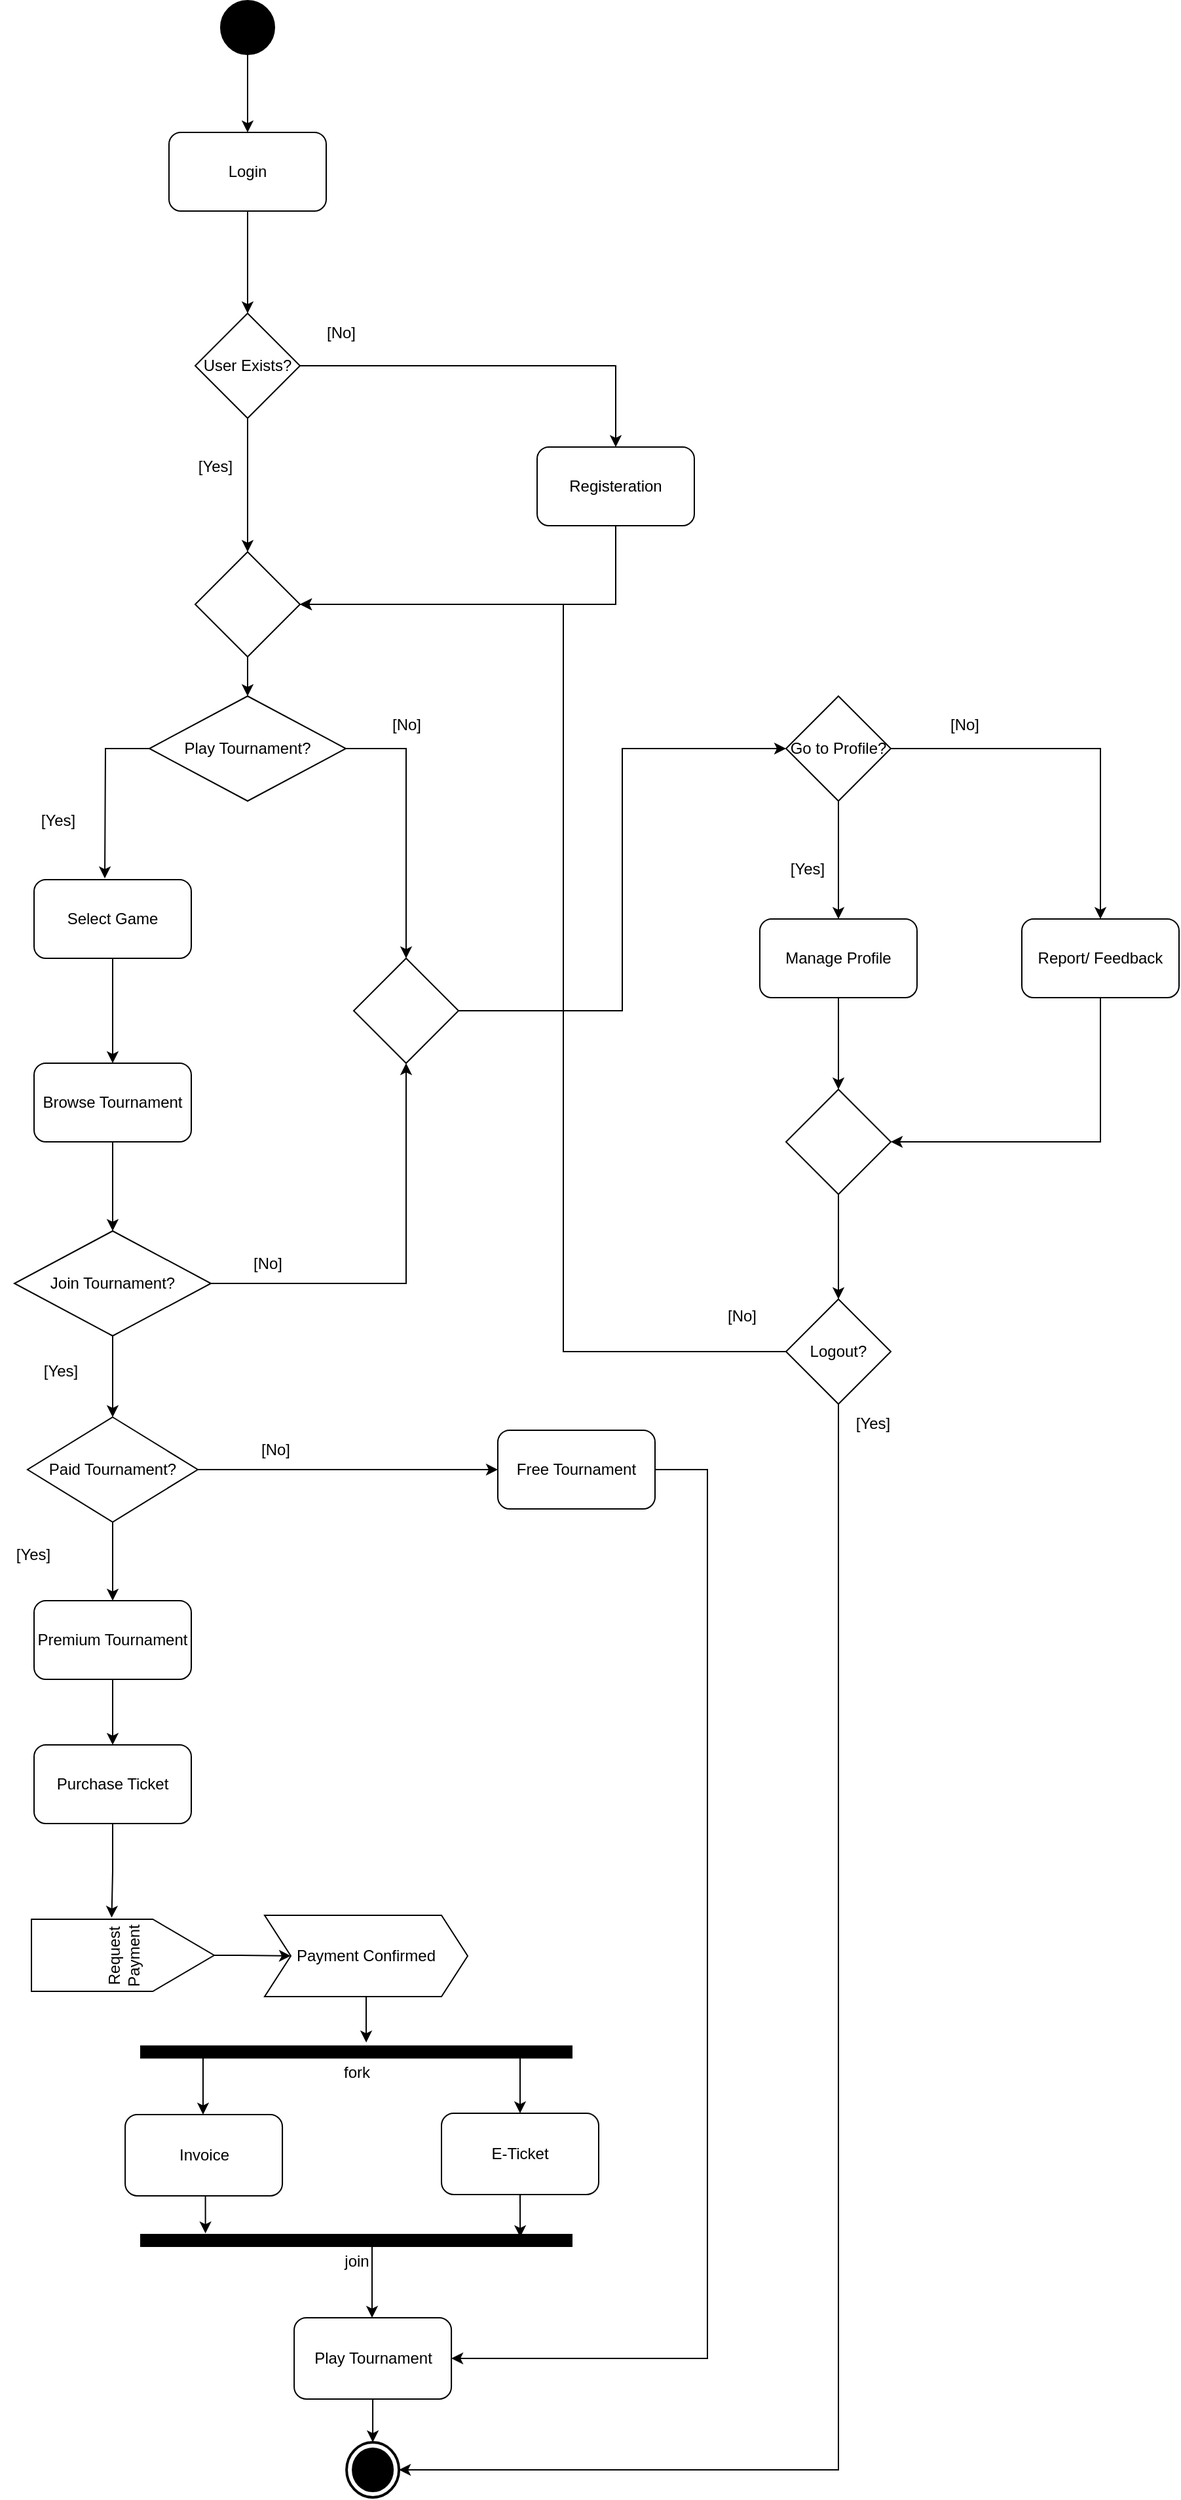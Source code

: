 <mxfile version="23.1.5" type="github">
  <diagram name="Page-1" id="WYeZ03OZh9MzMWwN2SaN">
    <mxGraphModel dx="2150" dy="928" grid="1" gridSize="10" guides="1" tooltips="1" connect="1" arrows="1" fold="1" page="1" pageScale="1" pageWidth="850" pageHeight="1100" math="0" shadow="0">
      <root>
        <mxCell id="0" />
        <mxCell id="1" parent="0" />
        <mxCell id="nLukYEJaO9A_2Sa6ZPfK-4" style="edgeStyle=orthogonalEdgeStyle;rounded=0;orthogonalLoop=1;jettySize=auto;html=1;exitX=0.5;exitY=1;exitDx=0;exitDy=0;entryX=0.5;entryY=0;entryDx=0;entryDy=0;" edge="1" parent="1" source="nLukYEJaO9A_2Sa6ZPfK-1" target="nLukYEJaO9A_2Sa6ZPfK-2">
          <mxGeometry relative="1" as="geometry" />
        </mxCell>
        <mxCell id="nLukYEJaO9A_2Sa6ZPfK-1" value="" style="shape=ellipse;html=1;fillColor=#000000;strokeWidth=2;verticalLabelPosition=bottom;verticalAlignment=top;perimeter=ellipsePerimeter;" vertex="1" parent="1">
          <mxGeometry x="399" y="30" width="40" height="40" as="geometry" />
        </mxCell>
        <mxCell id="nLukYEJaO9A_2Sa6ZPfK-6" style="edgeStyle=orthogonalEdgeStyle;rounded=0;orthogonalLoop=1;jettySize=auto;html=1;exitX=0.5;exitY=1;exitDx=0;exitDy=0;entryX=0.5;entryY=0;entryDx=0;entryDy=0;" edge="1" parent="1" source="nLukYEJaO9A_2Sa6ZPfK-2" target="nLukYEJaO9A_2Sa6ZPfK-5">
          <mxGeometry relative="1" as="geometry" />
        </mxCell>
        <mxCell id="nLukYEJaO9A_2Sa6ZPfK-2" value="&lt;div&gt;Login&lt;/div&gt;" style="rounded=1;whiteSpace=wrap;html=1;strokeWidth=1;" vertex="1" parent="1">
          <mxGeometry x="359" y="130" width="120" height="60" as="geometry" />
        </mxCell>
        <mxCell id="nLukYEJaO9A_2Sa6ZPfK-9" style="edgeStyle=orthogonalEdgeStyle;rounded=0;orthogonalLoop=1;jettySize=auto;html=1;exitX=1;exitY=0.5;exitDx=0;exitDy=0;" edge="1" parent="1" source="nLukYEJaO9A_2Sa6ZPfK-5" target="nLukYEJaO9A_2Sa6ZPfK-12">
          <mxGeometry relative="1" as="geometry">
            <mxPoint x="700" y="360" as="targetPoint" />
            <mxPoint x="460" y="309" as="sourcePoint" />
          </mxGeometry>
        </mxCell>
        <mxCell id="nLukYEJaO9A_2Sa6ZPfK-84" style="edgeStyle=orthogonalEdgeStyle;rounded=0;orthogonalLoop=1;jettySize=auto;html=1;exitX=0.5;exitY=1;exitDx=0;exitDy=0;entryX=0.5;entryY=0;entryDx=0;entryDy=0;" edge="1" parent="1" source="nLukYEJaO9A_2Sa6ZPfK-5" target="nLukYEJaO9A_2Sa6ZPfK-22">
          <mxGeometry relative="1" as="geometry" />
        </mxCell>
        <mxCell id="nLukYEJaO9A_2Sa6ZPfK-5" value="User Exists?" style="rhombus;whiteSpace=wrap;html=1;" vertex="1" parent="1">
          <mxGeometry x="379" y="268" width="80" height="80" as="geometry" />
        </mxCell>
        <mxCell id="nLukYEJaO9A_2Sa6ZPfK-11" value="[No]" style="text;html=1;align=center;verticalAlign=middle;resizable=0;points=[];autosize=1;strokeColor=none;fillColor=none;" vertex="1" parent="1">
          <mxGeometry x="465" y="268" width="50" height="30" as="geometry" />
        </mxCell>
        <mxCell id="nLukYEJaO9A_2Sa6ZPfK-12" value="&lt;div&gt;Registeration&lt;/div&gt;" style="rounded=1;whiteSpace=wrap;html=1;strokeWidth=1;" vertex="1" parent="1">
          <mxGeometry x="640" y="370" width="120" height="60" as="geometry" />
        </mxCell>
        <mxCell id="nLukYEJaO9A_2Sa6ZPfK-16" style="edgeStyle=orthogonalEdgeStyle;rounded=0;orthogonalLoop=1;jettySize=auto;html=1;exitX=0;exitY=0.5;exitDx=0;exitDy=0;" edge="1" parent="1" source="nLukYEJaO9A_2Sa6ZPfK-14">
          <mxGeometry relative="1" as="geometry">
            <mxPoint x="310" y="699" as="targetPoint" />
            <mxPoint x="310" y="600" as="sourcePoint" />
          </mxGeometry>
        </mxCell>
        <mxCell id="nLukYEJaO9A_2Sa6ZPfK-64" style="edgeStyle=orthogonalEdgeStyle;rounded=0;orthogonalLoop=1;jettySize=auto;html=1;exitX=1;exitY=0.5;exitDx=0;exitDy=0;entryX=0.5;entryY=0;entryDx=0;entryDy=0;" edge="1" parent="1" source="nLukYEJaO9A_2Sa6ZPfK-14" target="nLukYEJaO9A_2Sa6ZPfK-86">
          <mxGeometry relative="1" as="geometry">
            <mxPoint x="740" y="820" as="targetPoint" />
          </mxGeometry>
        </mxCell>
        <mxCell id="nLukYEJaO9A_2Sa6ZPfK-14" value="Play Tournament?" style="rhombus;whiteSpace=wrap;html=1;" vertex="1" parent="1">
          <mxGeometry x="344" y="560" width="150" height="80" as="geometry" />
        </mxCell>
        <mxCell id="nLukYEJaO9A_2Sa6ZPfK-17" value="[Yes]" style="text;html=1;align=center;verticalAlign=middle;resizable=0;points=[];autosize=1;strokeColor=none;fillColor=none;" vertex="1" parent="1">
          <mxGeometry x="249" y="640" width="50" height="30" as="geometry" />
        </mxCell>
        <mxCell id="nLukYEJaO9A_2Sa6ZPfK-18" value="[No]" style="text;html=1;align=center;verticalAlign=middle;resizable=0;points=[];autosize=1;strokeColor=none;fillColor=none;" vertex="1" parent="1">
          <mxGeometry x="515" y="567" width="50" height="30" as="geometry" />
        </mxCell>
        <mxCell id="nLukYEJaO9A_2Sa6ZPfK-25" style="edgeStyle=orthogonalEdgeStyle;rounded=0;orthogonalLoop=1;jettySize=auto;html=1;exitX=0.5;exitY=1;exitDx=0;exitDy=0;entryX=0.5;entryY=0;entryDx=0;entryDy=0;" edge="1" parent="1" source="nLukYEJaO9A_2Sa6ZPfK-19" target="nLukYEJaO9A_2Sa6ZPfK-24">
          <mxGeometry relative="1" as="geometry" />
        </mxCell>
        <mxCell id="nLukYEJaO9A_2Sa6ZPfK-19" value="&lt;div&gt;Select Game&lt;/div&gt;" style="rounded=1;whiteSpace=wrap;html=1;strokeWidth=1;" vertex="1" parent="1">
          <mxGeometry x="256" y="700" width="120" height="60" as="geometry" />
        </mxCell>
        <mxCell id="nLukYEJaO9A_2Sa6ZPfK-21" style="edgeStyle=orthogonalEdgeStyle;rounded=0;orthogonalLoop=1;jettySize=auto;html=1;exitX=0.5;exitY=1;exitDx=0;exitDy=0;entryX=1;entryY=0.5;entryDx=0;entryDy=0;" edge="1" parent="1" source="nLukYEJaO9A_2Sa6ZPfK-12" target="nLukYEJaO9A_2Sa6ZPfK-22">
          <mxGeometry relative="1" as="geometry" />
        </mxCell>
        <mxCell id="nLukYEJaO9A_2Sa6ZPfK-23" style="edgeStyle=orthogonalEdgeStyle;rounded=0;orthogonalLoop=1;jettySize=auto;html=1;exitX=0.5;exitY=1;exitDx=0;exitDy=0;entryX=0.5;entryY=0;entryDx=0;entryDy=0;" edge="1" parent="1" source="nLukYEJaO9A_2Sa6ZPfK-22" target="nLukYEJaO9A_2Sa6ZPfK-14">
          <mxGeometry relative="1" as="geometry" />
        </mxCell>
        <mxCell id="nLukYEJaO9A_2Sa6ZPfK-22" value="" style="rhombus;whiteSpace=wrap;html=1;strokeWidth=1;" vertex="1" parent="1">
          <mxGeometry x="379" y="450" width="80" height="80" as="geometry" />
        </mxCell>
        <mxCell id="nLukYEJaO9A_2Sa6ZPfK-126" value="" style="edgeStyle=orthogonalEdgeStyle;rounded=0;orthogonalLoop=1;jettySize=auto;html=1;" edge="1" parent="1" source="nLukYEJaO9A_2Sa6ZPfK-24" target="nLukYEJaO9A_2Sa6ZPfK-26">
          <mxGeometry relative="1" as="geometry" />
        </mxCell>
        <mxCell id="nLukYEJaO9A_2Sa6ZPfK-24" value="&lt;div&gt;Browse Tournament&lt;/div&gt;" style="rounded=1;whiteSpace=wrap;html=1;strokeWidth=1;" vertex="1" parent="1">
          <mxGeometry x="256" y="840" width="120" height="60" as="geometry" />
        </mxCell>
        <mxCell id="nLukYEJaO9A_2Sa6ZPfK-87" style="edgeStyle=orthogonalEdgeStyle;rounded=0;orthogonalLoop=1;jettySize=auto;html=1;exitX=1;exitY=0.5;exitDx=0;exitDy=0;entryX=0.5;entryY=1;entryDx=0;entryDy=0;" edge="1" parent="1" source="nLukYEJaO9A_2Sa6ZPfK-26" target="nLukYEJaO9A_2Sa6ZPfK-86">
          <mxGeometry relative="1" as="geometry" />
        </mxCell>
        <mxCell id="nLukYEJaO9A_2Sa6ZPfK-127" value="" style="edgeStyle=orthogonalEdgeStyle;rounded=0;orthogonalLoop=1;jettySize=auto;html=1;" edge="1" parent="1" source="nLukYEJaO9A_2Sa6ZPfK-26" target="nLukYEJaO9A_2Sa6ZPfK-34">
          <mxGeometry relative="1" as="geometry" />
        </mxCell>
        <mxCell id="nLukYEJaO9A_2Sa6ZPfK-26" value="Join Tournament?" style="rhombus;whiteSpace=wrap;html=1;" vertex="1" parent="1">
          <mxGeometry x="241" y="968" width="150" height="80" as="geometry" />
        </mxCell>
        <mxCell id="nLukYEJaO9A_2Sa6ZPfK-31" value="[No]" style="text;html=1;align=center;verticalAlign=middle;resizable=0;points=[];autosize=1;strokeColor=none;fillColor=none;" vertex="1" parent="1">
          <mxGeometry x="409" y="978" width="50" height="30" as="geometry" />
        </mxCell>
        <mxCell id="nLukYEJaO9A_2Sa6ZPfK-33" value="[Yes]" style="text;html=1;align=center;verticalAlign=middle;resizable=0;points=[];autosize=1;strokeColor=none;fillColor=none;" vertex="1" parent="1">
          <mxGeometry x="251" y="1060" width="50" height="30" as="geometry" />
        </mxCell>
        <mxCell id="nLukYEJaO9A_2Sa6ZPfK-128" value="" style="edgeStyle=orthogonalEdgeStyle;rounded=0;orthogonalLoop=1;jettySize=auto;html=1;" edge="1" parent="1" source="nLukYEJaO9A_2Sa6ZPfK-34" target="nLukYEJaO9A_2Sa6ZPfK-40">
          <mxGeometry relative="1" as="geometry" />
        </mxCell>
        <mxCell id="nLukYEJaO9A_2Sa6ZPfK-130" style="edgeStyle=orthogonalEdgeStyle;rounded=0;orthogonalLoop=1;jettySize=auto;html=1;exitX=1;exitY=0.5;exitDx=0;exitDy=0;entryX=0;entryY=0.5;entryDx=0;entryDy=0;" edge="1" parent="1" source="nLukYEJaO9A_2Sa6ZPfK-34" target="nLukYEJaO9A_2Sa6ZPfK-39">
          <mxGeometry relative="1" as="geometry" />
        </mxCell>
        <mxCell id="nLukYEJaO9A_2Sa6ZPfK-34" value="Paid Tournament?" style="rhombus;whiteSpace=wrap;html=1;" vertex="1" parent="1">
          <mxGeometry x="251" y="1110" width="130" height="80" as="geometry" />
        </mxCell>
        <mxCell id="nLukYEJaO9A_2Sa6ZPfK-36" value="[Yes]" style="text;html=1;align=center;verticalAlign=middle;resizable=0;points=[];autosize=1;strokeColor=none;fillColor=none;" vertex="1" parent="1">
          <mxGeometry x="230" y="1200" width="50" height="30" as="geometry" />
        </mxCell>
        <mxCell id="nLukYEJaO9A_2Sa6ZPfK-38" value="[No]" style="text;html=1;align=center;verticalAlign=middle;resizable=0;points=[];autosize=1;strokeColor=none;fillColor=none;" vertex="1" parent="1">
          <mxGeometry x="415" y="1120" width="50" height="30" as="geometry" />
        </mxCell>
        <mxCell id="nLukYEJaO9A_2Sa6ZPfK-60" style="edgeStyle=orthogonalEdgeStyle;rounded=0;orthogonalLoop=1;jettySize=auto;html=1;exitX=1;exitY=0.5;exitDx=0;exitDy=0;entryX=1;entryY=0.5;entryDx=0;entryDy=0;" edge="1" parent="1" source="nLukYEJaO9A_2Sa6ZPfK-39" target="nLukYEJaO9A_2Sa6ZPfK-56">
          <mxGeometry relative="1" as="geometry">
            <Array as="points">
              <mxPoint x="770" y="1150" />
              <mxPoint x="770" y="1828" />
            </Array>
          </mxGeometry>
        </mxCell>
        <mxCell id="nLukYEJaO9A_2Sa6ZPfK-39" value="&lt;div&gt;Free Tournament&lt;/div&gt;" style="rounded=1;whiteSpace=wrap;html=1;strokeWidth=1;" vertex="1" parent="1">
          <mxGeometry x="610" y="1120" width="120" height="60" as="geometry" />
        </mxCell>
        <mxCell id="nLukYEJaO9A_2Sa6ZPfK-41" style="edgeStyle=orthogonalEdgeStyle;rounded=0;orthogonalLoop=1;jettySize=auto;html=1;exitX=0.5;exitY=1;exitDx=0;exitDy=0;" edge="1" parent="1" source="nLukYEJaO9A_2Sa6ZPfK-40" target="nLukYEJaO9A_2Sa6ZPfK-42">
          <mxGeometry relative="1" as="geometry">
            <mxPoint x="316" y="1390" as="targetPoint" />
          </mxGeometry>
        </mxCell>
        <mxCell id="nLukYEJaO9A_2Sa6ZPfK-40" value="&lt;div&gt;Premium Tournament&lt;/div&gt;" style="rounded=1;whiteSpace=wrap;html=1;strokeWidth=1;" vertex="1" parent="1">
          <mxGeometry x="256" y="1250" width="120" height="60" as="geometry" />
        </mxCell>
        <mxCell id="nLukYEJaO9A_2Sa6ZPfK-42" value="&lt;div&gt;Purchase Ticket&lt;/div&gt;" style="rounded=1;whiteSpace=wrap;html=1;strokeWidth=1;" vertex="1" parent="1">
          <mxGeometry x="256" y="1360" width="120" height="60" as="geometry" />
        </mxCell>
        <mxCell id="nLukYEJaO9A_2Sa6ZPfK-43" value="" style="edgeStyle=orthogonalEdgeStyle;rounded=0;orthogonalLoop=1;jettySize=auto;html=1;" edge="1" parent="1" source="nLukYEJaO9A_2Sa6ZPfK-44" target="nLukYEJaO9A_2Sa6ZPfK-46">
          <mxGeometry relative="1" as="geometry" />
        </mxCell>
        <mxCell id="nLukYEJaO9A_2Sa6ZPfK-44" value="Request Payment" style="shape=offPageConnector;whiteSpace=wrap;html=1;size=0.336;rotation=-90;" vertex="1" parent="1">
          <mxGeometry x="296.25" y="1450.75" width="55" height="139.5" as="geometry" />
        </mxCell>
        <mxCell id="nLukYEJaO9A_2Sa6ZPfK-45" style="edgeStyle=orthogonalEdgeStyle;rounded=0;orthogonalLoop=1;jettySize=auto;html=1;" edge="1" parent="1" source="nLukYEJaO9A_2Sa6ZPfK-46">
          <mxGeometry relative="1" as="geometry">
            <mxPoint x="509.545" y="1587" as="targetPoint" />
          </mxGeometry>
        </mxCell>
        <mxCell id="nLukYEJaO9A_2Sa6ZPfK-46" value="Payment Confirmed" style="shape=step;perimeter=stepPerimeter;whiteSpace=wrap;html=1;fixedSize=1;" vertex="1" parent="1">
          <mxGeometry x="432" y="1490" width="155" height="62" as="geometry" />
        </mxCell>
        <mxCell id="nLukYEJaO9A_2Sa6ZPfK-47" value="fork" style="line;strokeWidth=10;html=1;" vertex="1" parent="1">
          <mxGeometry x="337" y="1588.25" width="330" height="12" as="geometry" />
        </mxCell>
        <mxCell id="nLukYEJaO9A_2Sa6ZPfK-48" style="edgeStyle=orthogonalEdgeStyle;rounded=0;orthogonalLoop=1;jettySize=auto;html=1;" edge="1" parent="1" target="nLukYEJaO9A_2Sa6ZPfK-50">
          <mxGeometry relative="1" as="geometry">
            <mxPoint x="384.545" y="1636" as="targetPoint" />
            <mxPoint x="385" y="1599" as="sourcePoint" />
          </mxGeometry>
        </mxCell>
        <mxCell id="nLukYEJaO9A_2Sa6ZPfK-49" style="edgeStyle=orthogonalEdgeStyle;rounded=0;orthogonalLoop=1;jettySize=auto;html=1;entryX=0.5;entryY=0;entryDx=0;entryDy=0;" edge="1" parent="1">
          <mxGeometry relative="1" as="geometry">
            <mxPoint x="627" y="1641" as="targetPoint" />
            <mxPoint x="627" y="1599" as="sourcePoint" />
          </mxGeometry>
        </mxCell>
        <mxCell id="nLukYEJaO9A_2Sa6ZPfK-50" value="&lt;div&gt;Invoice&lt;/div&gt;" style="rounded=1;whiteSpace=wrap;html=1;strokeWidth=1;" vertex="1" parent="1">
          <mxGeometry x="325.545" y="1642" width="120" height="62" as="geometry" />
        </mxCell>
        <mxCell id="nLukYEJaO9A_2Sa6ZPfK-51" value="&lt;div&gt;E-Ticket&lt;/div&gt;" style="rounded=1;whiteSpace=wrap;html=1;strokeWidth=1;" vertex="1" parent="1">
          <mxGeometry x="567" y="1641" width="120" height="62" as="geometry" />
        </mxCell>
        <mxCell id="nLukYEJaO9A_2Sa6ZPfK-52" value="join" style="line;strokeWidth=10;html=1;" vertex="1" parent="1">
          <mxGeometry x="337" y="1732" width="330" height="12" as="geometry" />
        </mxCell>
        <mxCell id="nLukYEJaO9A_2Sa6ZPfK-53" style="edgeStyle=orthogonalEdgeStyle;rounded=0;orthogonalLoop=1;jettySize=auto;html=1;exitX=0.5;exitY=1;exitDx=0;exitDy=0;entryX=0.151;entryY=0.049;entryDx=0;entryDy=0;entryPerimeter=0;" edge="1" parent="1" source="nLukYEJaO9A_2Sa6ZPfK-50" target="nLukYEJaO9A_2Sa6ZPfK-52">
          <mxGeometry relative="1" as="geometry" />
        </mxCell>
        <mxCell id="nLukYEJaO9A_2Sa6ZPfK-54" style="edgeStyle=orthogonalEdgeStyle;rounded=0;orthogonalLoop=1;jettySize=auto;html=1;exitX=0.5;exitY=1;exitDx=0;exitDy=0;entryX=0.879;entryY=0.29;entryDx=0;entryDy=0;entryPerimeter=0;" edge="1" parent="1" source="nLukYEJaO9A_2Sa6ZPfK-51" target="nLukYEJaO9A_2Sa6ZPfK-52">
          <mxGeometry relative="1" as="geometry" />
        </mxCell>
        <mxCell id="nLukYEJaO9A_2Sa6ZPfK-55" style="edgeStyle=orthogonalEdgeStyle;rounded=0;orthogonalLoop=1;jettySize=auto;html=1;" edge="1" parent="1" target="nLukYEJaO9A_2Sa6ZPfK-56">
          <mxGeometry relative="1" as="geometry">
            <mxPoint x="514.545" y="1776" as="targetPoint" />
            <mxPoint x="514" y="1740" as="sourcePoint" />
          </mxGeometry>
        </mxCell>
        <mxCell id="nLukYEJaO9A_2Sa6ZPfK-56" value="&lt;div&gt;Play Tournament&lt;/div&gt;" style="rounded=1;whiteSpace=wrap;html=1;strokeWidth=1;" vertex="1" parent="1">
          <mxGeometry x="454.545" y="1797" width="120" height="62" as="geometry" />
        </mxCell>
        <mxCell id="nLukYEJaO9A_2Sa6ZPfK-57" value="" style="html=1;shape=mxgraph.sysml.actFinal;strokeWidth=2;verticalLabelPosition=bottom;verticalAlignment=top;" vertex="1" parent="1">
          <mxGeometry x="494.55" y="1892" width="40" height="42" as="geometry" />
        </mxCell>
        <mxCell id="nLukYEJaO9A_2Sa6ZPfK-58" style="edgeStyle=orthogonalEdgeStyle;rounded=0;orthogonalLoop=1;jettySize=auto;html=1;exitX=0.5;exitY=1;exitDx=0;exitDy=0;entryX=0.5;entryY=0;entryDx=0;entryDy=0;entryPerimeter=0;" edge="1" parent="1" source="nLukYEJaO9A_2Sa6ZPfK-56" target="nLukYEJaO9A_2Sa6ZPfK-57">
          <mxGeometry relative="1" as="geometry" />
        </mxCell>
        <mxCell id="nLukYEJaO9A_2Sa6ZPfK-59" style="edgeStyle=orthogonalEdgeStyle;rounded=0;orthogonalLoop=1;jettySize=auto;html=1;exitX=0.5;exitY=1;exitDx=0;exitDy=0;entryX=1.022;entryY=0.439;entryDx=0;entryDy=0;entryPerimeter=0;" edge="1" parent="1" source="nLukYEJaO9A_2Sa6ZPfK-42" target="nLukYEJaO9A_2Sa6ZPfK-44">
          <mxGeometry relative="1" as="geometry" />
        </mxCell>
        <mxCell id="nLukYEJaO9A_2Sa6ZPfK-131" style="edgeStyle=orthogonalEdgeStyle;rounded=0;orthogonalLoop=1;jettySize=auto;html=1;exitX=1;exitY=0.5;exitDx=0;exitDy=0;entryX=0.5;entryY=0;entryDx=0;entryDy=0;" edge="1" parent="1" source="nLukYEJaO9A_2Sa6ZPfK-65" target="nLukYEJaO9A_2Sa6ZPfK-71">
          <mxGeometry relative="1" as="geometry" />
        </mxCell>
        <mxCell id="nLukYEJaO9A_2Sa6ZPfK-132" value="" style="edgeStyle=orthogonalEdgeStyle;rounded=0;orthogonalLoop=1;jettySize=auto;html=1;" edge="1" parent="1" source="nLukYEJaO9A_2Sa6ZPfK-65" target="nLukYEJaO9A_2Sa6ZPfK-70">
          <mxGeometry relative="1" as="geometry" />
        </mxCell>
        <mxCell id="nLukYEJaO9A_2Sa6ZPfK-65" value="Go to Profile?" style="rhombus;whiteSpace=wrap;html=1;" vertex="1" parent="1">
          <mxGeometry x="830" y="560" width="80" height="80" as="geometry" />
        </mxCell>
        <mxCell id="nLukYEJaO9A_2Sa6ZPfK-67" value="[Yes]" style="text;html=1;align=center;verticalAlign=middle;resizable=0;points=[];autosize=1;strokeColor=none;fillColor=none;" vertex="1" parent="1">
          <mxGeometry x="821" y="677" width="50" height="30" as="geometry" />
        </mxCell>
        <mxCell id="nLukYEJaO9A_2Sa6ZPfK-69" value="[No]" style="text;html=1;align=center;verticalAlign=middle;resizable=0;points=[];autosize=1;strokeColor=none;fillColor=none;" vertex="1" parent="1">
          <mxGeometry x="941" y="567" width="50" height="30" as="geometry" />
        </mxCell>
        <mxCell id="nLukYEJaO9A_2Sa6ZPfK-81" value="" style="edgeStyle=orthogonalEdgeStyle;rounded=0;orthogonalLoop=1;jettySize=auto;html=1;entryX=0.5;entryY=0;entryDx=0;entryDy=0;" edge="1" parent="1" source="nLukYEJaO9A_2Sa6ZPfK-70" target="nLukYEJaO9A_2Sa6ZPfK-140">
          <mxGeometry relative="1" as="geometry">
            <mxPoint x="870" y="858" as="targetPoint" />
          </mxGeometry>
        </mxCell>
        <mxCell id="nLukYEJaO9A_2Sa6ZPfK-70" value="&lt;div&gt;Manage Profile&lt;/div&gt;" style="rounded=1;whiteSpace=wrap;html=1;strokeWidth=1;" vertex="1" parent="1">
          <mxGeometry x="810" y="730" width="120" height="60" as="geometry" />
        </mxCell>
        <mxCell id="nLukYEJaO9A_2Sa6ZPfK-147" style="edgeStyle=orthogonalEdgeStyle;rounded=0;orthogonalLoop=1;jettySize=auto;html=1;exitX=1;exitY=0.5;exitDx=0;exitDy=0;entryX=0;entryY=0.5;entryDx=0;entryDy=0;" edge="1" parent="1" source="nLukYEJaO9A_2Sa6ZPfK-86" target="nLukYEJaO9A_2Sa6ZPfK-65">
          <mxGeometry relative="1" as="geometry" />
        </mxCell>
        <mxCell id="nLukYEJaO9A_2Sa6ZPfK-86" value="" style="rhombus;whiteSpace=wrap;html=1;strokeWidth=1;" vertex="1" parent="1">
          <mxGeometry x="500" y="760" width="80" height="80" as="geometry" />
        </mxCell>
        <mxCell id="nLukYEJaO9A_2Sa6ZPfK-142" style="edgeStyle=orthogonalEdgeStyle;rounded=0;orthogonalLoop=1;jettySize=auto;html=1;exitX=0.5;exitY=1;exitDx=0;exitDy=0;entryX=1;entryY=0.5;entryDx=0;entryDy=0;" edge="1" parent="1" source="nLukYEJaO9A_2Sa6ZPfK-71" target="nLukYEJaO9A_2Sa6ZPfK-140">
          <mxGeometry relative="1" as="geometry" />
        </mxCell>
        <mxCell id="nLukYEJaO9A_2Sa6ZPfK-71" value="&lt;div&gt;Report/ Feedback&lt;/div&gt;" style="rounded=1;whiteSpace=wrap;html=1;strokeWidth=1;" vertex="1" parent="1">
          <mxGeometry x="1010" y="730" width="120" height="60" as="geometry" />
        </mxCell>
        <mxCell id="nLukYEJaO9A_2Sa6ZPfK-136" value="[Yes]" style="text;html=1;align=center;verticalAlign=middle;resizable=0;points=[];autosize=1;strokeColor=none;fillColor=none;" vertex="1" parent="1">
          <mxGeometry x="369" y="370" width="50" height="30" as="geometry" />
        </mxCell>
        <mxCell id="nLukYEJaO9A_2Sa6ZPfK-143" style="edgeStyle=orthogonalEdgeStyle;rounded=0;orthogonalLoop=1;jettySize=auto;html=1;exitX=0.5;exitY=1;exitDx=0;exitDy=0;" edge="1" parent="1" source="nLukYEJaO9A_2Sa6ZPfK-140" target="nLukYEJaO9A_2Sa6ZPfK-144">
          <mxGeometry relative="1" as="geometry">
            <mxPoint x="870" y="1060" as="targetPoint" />
          </mxGeometry>
        </mxCell>
        <mxCell id="nLukYEJaO9A_2Sa6ZPfK-140" value="" style="rhombus;whiteSpace=wrap;html=1;strokeWidth=1;" vertex="1" parent="1">
          <mxGeometry x="830" y="860" width="80" height="80" as="geometry" />
        </mxCell>
        <mxCell id="nLukYEJaO9A_2Sa6ZPfK-149" style="edgeStyle=orthogonalEdgeStyle;rounded=0;orthogonalLoop=1;jettySize=auto;html=1;exitX=0;exitY=0.5;exitDx=0;exitDy=0;entryX=1;entryY=0.5;entryDx=0;entryDy=0;" edge="1" parent="1" source="nLukYEJaO9A_2Sa6ZPfK-144" target="nLukYEJaO9A_2Sa6ZPfK-22">
          <mxGeometry relative="1" as="geometry">
            <Array as="points">
              <mxPoint x="660" y="1060" />
              <mxPoint x="660" y="490" />
            </Array>
          </mxGeometry>
        </mxCell>
        <mxCell id="nLukYEJaO9A_2Sa6ZPfK-144" value="Logout?" style="rhombus;whiteSpace=wrap;html=1;" vertex="1" parent="1">
          <mxGeometry x="830" y="1020" width="80" height="80" as="geometry" />
        </mxCell>
        <mxCell id="nLukYEJaO9A_2Sa6ZPfK-145" style="edgeStyle=orthogonalEdgeStyle;rounded=0;orthogonalLoop=1;jettySize=auto;html=1;exitX=0.5;exitY=1;exitDx=0;exitDy=0;entryX=1;entryY=0.5;entryDx=0;entryDy=0;entryPerimeter=0;" edge="1" parent="1" source="nLukYEJaO9A_2Sa6ZPfK-144" target="nLukYEJaO9A_2Sa6ZPfK-57">
          <mxGeometry relative="1" as="geometry" />
        </mxCell>
        <mxCell id="nLukYEJaO9A_2Sa6ZPfK-146" value="[Yes]" style="text;html=1;align=center;verticalAlign=middle;resizable=0;points=[];autosize=1;strokeColor=none;fillColor=none;" vertex="1" parent="1">
          <mxGeometry x="871" y="1100" width="50" height="30" as="geometry" />
        </mxCell>
        <mxCell id="nLukYEJaO9A_2Sa6ZPfK-150" value="[No]" style="text;html=1;align=center;verticalAlign=middle;resizable=0;points=[];autosize=1;strokeColor=none;fillColor=none;" vertex="1" parent="1">
          <mxGeometry x="771" y="1018" width="50" height="30" as="geometry" />
        </mxCell>
      </root>
    </mxGraphModel>
  </diagram>
</mxfile>
